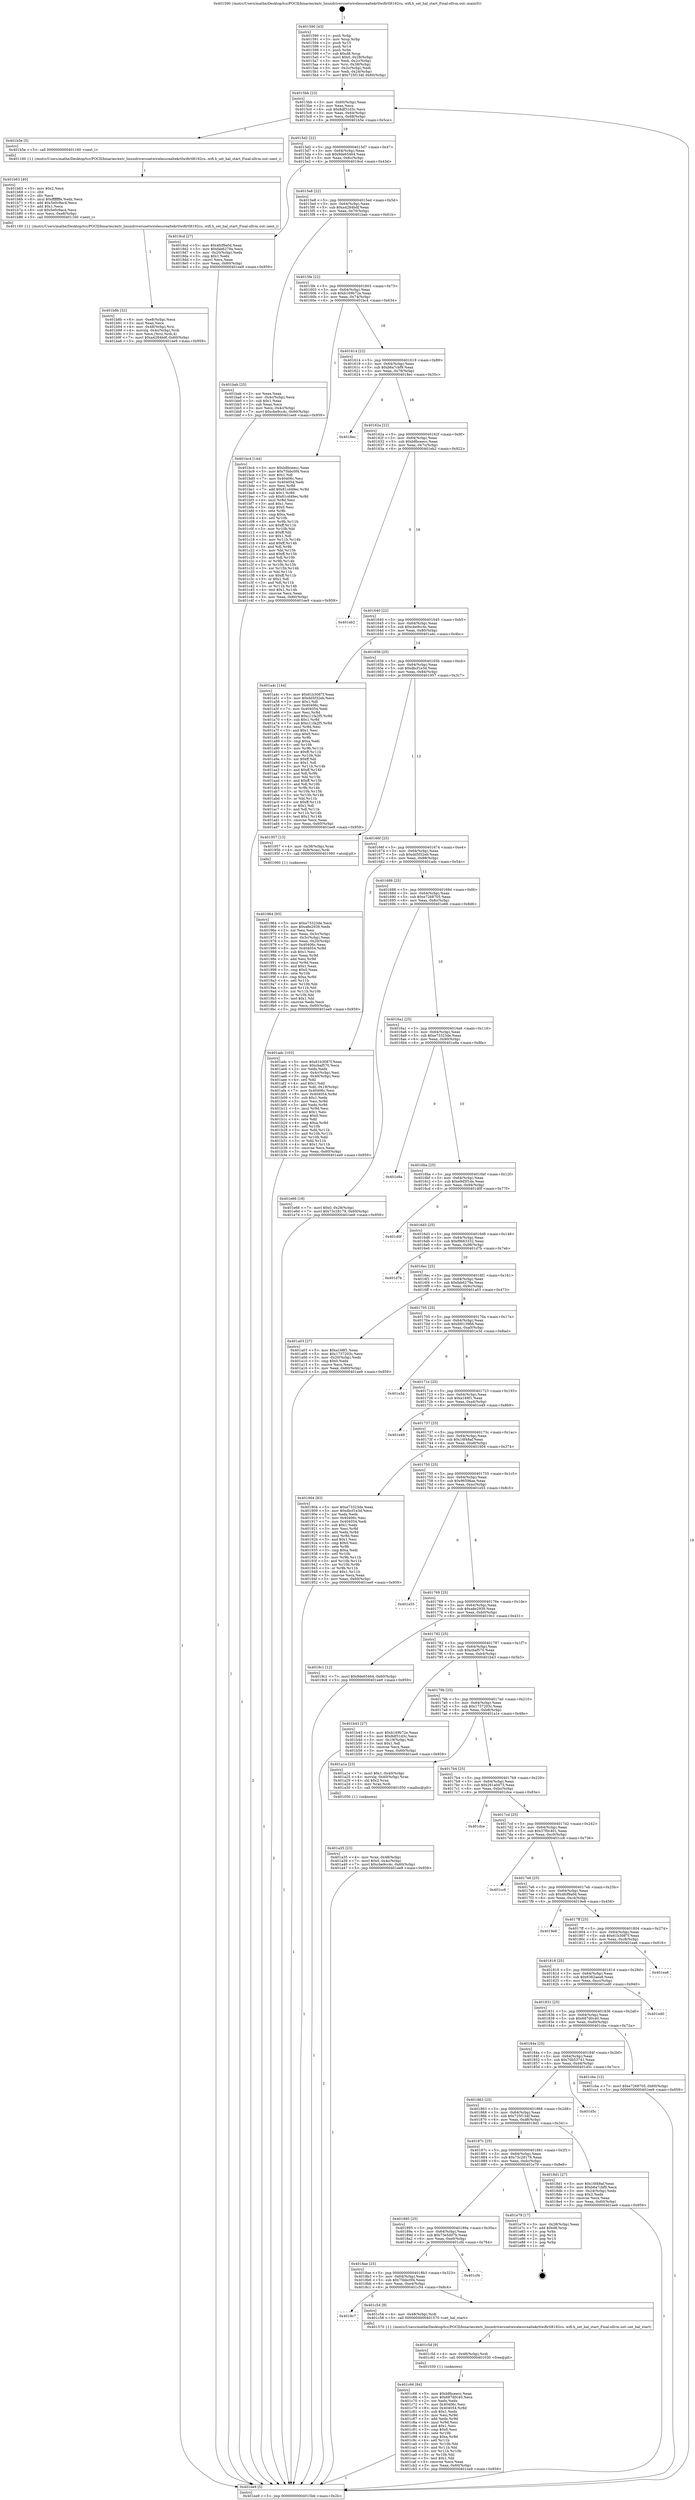 digraph "0x401590" {
  label = "0x401590 (/mnt/c/Users/mathe/Desktop/tcc/POCII/binaries/extr_linuxdriversnetwirelessrealtekrtlwifirtl8192cu..wifi.h_set_hal_start_Final-ollvm.out::main(0))"
  labelloc = "t"
  node[shape=record]

  Entry [label="",width=0.3,height=0.3,shape=circle,fillcolor=black,style=filled]
  "0x4015bb" [label="{
     0x4015bb [23]\l
     | [instrs]\l
     &nbsp;&nbsp;0x4015bb \<+3\>: mov -0x60(%rbp),%eax\l
     &nbsp;&nbsp;0x4015be \<+2\>: mov %eax,%ecx\l
     &nbsp;&nbsp;0x4015c0 \<+6\>: sub $0x8df31d3c,%ecx\l
     &nbsp;&nbsp;0x4015c6 \<+3\>: mov %eax,-0x64(%rbp)\l
     &nbsp;&nbsp;0x4015c9 \<+3\>: mov %ecx,-0x68(%rbp)\l
     &nbsp;&nbsp;0x4015cc \<+6\>: je 0000000000401b5e \<main+0x5ce\>\l
  }"]
  "0x401b5e" [label="{
     0x401b5e [5]\l
     | [instrs]\l
     &nbsp;&nbsp;0x401b5e \<+5\>: call 0000000000401160 \<next_i\>\l
     | [calls]\l
     &nbsp;&nbsp;0x401160 \{1\} (/mnt/c/Users/mathe/Desktop/tcc/POCII/binaries/extr_linuxdriversnetwirelessrealtekrtlwifirtl8192cu..wifi.h_set_hal_start_Final-ollvm.out::next_i)\l
  }"]
  "0x4015d2" [label="{
     0x4015d2 [22]\l
     | [instrs]\l
     &nbsp;&nbsp;0x4015d2 \<+5\>: jmp 00000000004015d7 \<main+0x47\>\l
     &nbsp;&nbsp;0x4015d7 \<+3\>: mov -0x64(%rbp),%eax\l
     &nbsp;&nbsp;0x4015da \<+5\>: sub $0x9de65464,%eax\l
     &nbsp;&nbsp;0x4015df \<+3\>: mov %eax,-0x6c(%rbp)\l
     &nbsp;&nbsp;0x4015e2 \<+6\>: je 00000000004019cd \<main+0x43d\>\l
  }"]
  Exit [label="",width=0.3,height=0.3,shape=circle,fillcolor=black,style=filled,peripheries=2]
  "0x4019cd" [label="{
     0x4019cd [27]\l
     | [instrs]\l
     &nbsp;&nbsp;0x4019cd \<+5\>: mov $0x4fcf9a0d,%eax\l
     &nbsp;&nbsp;0x4019d2 \<+5\>: mov $0xfab6279a,%ecx\l
     &nbsp;&nbsp;0x4019d7 \<+3\>: mov -0x20(%rbp),%edx\l
     &nbsp;&nbsp;0x4019da \<+3\>: cmp $0x1,%edx\l
     &nbsp;&nbsp;0x4019dd \<+3\>: cmovl %ecx,%eax\l
     &nbsp;&nbsp;0x4019e0 \<+3\>: mov %eax,-0x60(%rbp)\l
     &nbsp;&nbsp;0x4019e3 \<+5\>: jmp 0000000000401ee9 \<main+0x959\>\l
  }"]
  "0x4015e8" [label="{
     0x4015e8 [22]\l
     | [instrs]\l
     &nbsp;&nbsp;0x4015e8 \<+5\>: jmp 00000000004015ed \<main+0x5d\>\l
     &nbsp;&nbsp;0x4015ed \<+3\>: mov -0x64(%rbp),%eax\l
     &nbsp;&nbsp;0x4015f0 \<+5\>: sub $0xa4284bdf,%eax\l
     &nbsp;&nbsp;0x4015f5 \<+3\>: mov %eax,-0x70(%rbp)\l
     &nbsp;&nbsp;0x4015f8 \<+6\>: je 0000000000401bab \<main+0x61b\>\l
  }"]
  "0x401c66" [label="{
     0x401c66 [84]\l
     | [instrs]\l
     &nbsp;&nbsp;0x401c66 \<+5\>: mov $0xb8bceecc,%eax\l
     &nbsp;&nbsp;0x401c6b \<+5\>: mov $0x687d0c40,%ecx\l
     &nbsp;&nbsp;0x401c70 \<+2\>: xor %edx,%edx\l
     &nbsp;&nbsp;0x401c72 \<+7\>: mov 0x40406c,%esi\l
     &nbsp;&nbsp;0x401c79 \<+8\>: mov 0x404054,%r8d\l
     &nbsp;&nbsp;0x401c81 \<+3\>: sub $0x1,%edx\l
     &nbsp;&nbsp;0x401c84 \<+3\>: mov %esi,%r9d\l
     &nbsp;&nbsp;0x401c87 \<+3\>: add %edx,%r9d\l
     &nbsp;&nbsp;0x401c8a \<+4\>: imul %r9d,%esi\l
     &nbsp;&nbsp;0x401c8e \<+3\>: and $0x1,%esi\l
     &nbsp;&nbsp;0x401c91 \<+3\>: cmp $0x0,%esi\l
     &nbsp;&nbsp;0x401c94 \<+4\>: sete %r10b\l
     &nbsp;&nbsp;0x401c98 \<+4\>: cmp $0xa,%r8d\l
     &nbsp;&nbsp;0x401c9c \<+4\>: setl %r11b\l
     &nbsp;&nbsp;0x401ca0 \<+3\>: mov %r10b,%bl\l
     &nbsp;&nbsp;0x401ca3 \<+3\>: and %r11b,%bl\l
     &nbsp;&nbsp;0x401ca6 \<+3\>: xor %r11b,%r10b\l
     &nbsp;&nbsp;0x401ca9 \<+3\>: or %r10b,%bl\l
     &nbsp;&nbsp;0x401cac \<+3\>: test $0x1,%bl\l
     &nbsp;&nbsp;0x401caf \<+3\>: cmovne %ecx,%eax\l
     &nbsp;&nbsp;0x401cb2 \<+3\>: mov %eax,-0x60(%rbp)\l
     &nbsp;&nbsp;0x401cb5 \<+5\>: jmp 0000000000401ee9 \<main+0x959\>\l
  }"]
  "0x401bab" [label="{
     0x401bab [25]\l
     | [instrs]\l
     &nbsp;&nbsp;0x401bab \<+2\>: xor %eax,%eax\l
     &nbsp;&nbsp;0x401bad \<+3\>: mov -0x4c(%rbp),%ecx\l
     &nbsp;&nbsp;0x401bb0 \<+3\>: sub $0x1,%eax\l
     &nbsp;&nbsp;0x401bb3 \<+2\>: sub %eax,%ecx\l
     &nbsp;&nbsp;0x401bb5 \<+3\>: mov %ecx,-0x4c(%rbp)\l
     &nbsp;&nbsp;0x401bb8 \<+7\>: movl $0xcbe9cc4c,-0x60(%rbp)\l
     &nbsp;&nbsp;0x401bbf \<+5\>: jmp 0000000000401ee9 \<main+0x959\>\l
  }"]
  "0x4015fe" [label="{
     0x4015fe [22]\l
     | [instrs]\l
     &nbsp;&nbsp;0x4015fe \<+5\>: jmp 0000000000401603 \<main+0x73\>\l
     &nbsp;&nbsp;0x401603 \<+3\>: mov -0x64(%rbp),%eax\l
     &nbsp;&nbsp;0x401606 \<+5\>: sub $0xb169b72e,%eax\l
     &nbsp;&nbsp;0x40160b \<+3\>: mov %eax,-0x74(%rbp)\l
     &nbsp;&nbsp;0x40160e \<+6\>: je 0000000000401bc4 \<main+0x634\>\l
  }"]
  "0x401c5d" [label="{
     0x401c5d [9]\l
     | [instrs]\l
     &nbsp;&nbsp;0x401c5d \<+4\>: mov -0x48(%rbp),%rdi\l
     &nbsp;&nbsp;0x401c61 \<+5\>: call 0000000000401030 \<free@plt\>\l
     | [calls]\l
     &nbsp;&nbsp;0x401030 \{1\} (unknown)\l
  }"]
  "0x401bc4" [label="{
     0x401bc4 [144]\l
     | [instrs]\l
     &nbsp;&nbsp;0x401bc4 \<+5\>: mov $0xb8bceecc,%eax\l
     &nbsp;&nbsp;0x401bc9 \<+5\>: mov $0x75bbc0f4,%ecx\l
     &nbsp;&nbsp;0x401bce \<+2\>: mov $0x1,%dl\l
     &nbsp;&nbsp;0x401bd0 \<+7\>: mov 0x40406c,%esi\l
     &nbsp;&nbsp;0x401bd7 \<+7\>: mov 0x404054,%edi\l
     &nbsp;&nbsp;0x401bde \<+3\>: mov %esi,%r8d\l
     &nbsp;&nbsp;0x401be1 \<+7\>: add $0x81cd49ec,%r8d\l
     &nbsp;&nbsp;0x401be8 \<+4\>: sub $0x1,%r8d\l
     &nbsp;&nbsp;0x401bec \<+7\>: sub $0x81cd49ec,%r8d\l
     &nbsp;&nbsp;0x401bf3 \<+4\>: imul %r8d,%esi\l
     &nbsp;&nbsp;0x401bf7 \<+3\>: and $0x1,%esi\l
     &nbsp;&nbsp;0x401bfa \<+3\>: cmp $0x0,%esi\l
     &nbsp;&nbsp;0x401bfd \<+4\>: sete %r9b\l
     &nbsp;&nbsp;0x401c01 \<+3\>: cmp $0xa,%edi\l
     &nbsp;&nbsp;0x401c04 \<+4\>: setl %r10b\l
     &nbsp;&nbsp;0x401c08 \<+3\>: mov %r9b,%r11b\l
     &nbsp;&nbsp;0x401c0b \<+4\>: xor $0xff,%r11b\l
     &nbsp;&nbsp;0x401c0f \<+3\>: mov %r10b,%bl\l
     &nbsp;&nbsp;0x401c12 \<+3\>: xor $0xff,%bl\l
     &nbsp;&nbsp;0x401c15 \<+3\>: xor $0x1,%dl\l
     &nbsp;&nbsp;0x401c18 \<+3\>: mov %r11b,%r14b\l
     &nbsp;&nbsp;0x401c1b \<+4\>: and $0xff,%r14b\l
     &nbsp;&nbsp;0x401c1f \<+3\>: and %dl,%r9b\l
     &nbsp;&nbsp;0x401c22 \<+3\>: mov %bl,%r15b\l
     &nbsp;&nbsp;0x401c25 \<+4\>: and $0xff,%r15b\l
     &nbsp;&nbsp;0x401c29 \<+3\>: and %dl,%r10b\l
     &nbsp;&nbsp;0x401c2c \<+3\>: or %r9b,%r14b\l
     &nbsp;&nbsp;0x401c2f \<+3\>: or %r10b,%r15b\l
     &nbsp;&nbsp;0x401c32 \<+3\>: xor %r15b,%r14b\l
     &nbsp;&nbsp;0x401c35 \<+3\>: or %bl,%r11b\l
     &nbsp;&nbsp;0x401c38 \<+4\>: xor $0xff,%r11b\l
     &nbsp;&nbsp;0x401c3c \<+3\>: or $0x1,%dl\l
     &nbsp;&nbsp;0x401c3f \<+3\>: and %dl,%r11b\l
     &nbsp;&nbsp;0x401c42 \<+3\>: or %r11b,%r14b\l
     &nbsp;&nbsp;0x401c45 \<+4\>: test $0x1,%r14b\l
     &nbsp;&nbsp;0x401c49 \<+3\>: cmovne %ecx,%eax\l
     &nbsp;&nbsp;0x401c4c \<+3\>: mov %eax,-0x60(%rbp)\l
     &nbsp;&nbsp;0x401c4f \<+5\>: jmp 0000000000401ee9 \<main+0x959\>\l
  }"]
  "0x401614" [label="{
     0x401614 [22]\l
     | [instrs]\l
     &nbsp;&nbsp;0x401614 \<+5\>: jmp 0000000000401619 \<main+0x89\>\l
     &nbsp;&nbsp;0x401619 \<+3\>: mov -0x64(%rbp),%eax\l
     &nbsp;&nbsp;0x40161c \<+5\>: sub $0xb6a7cbf9,%eax\l
     &nbsp;&nbsp;0x401621 \<+3\>: mov %eax,-0x78(%rbp)\l
     &nbsp;&nbsp;0x401624 \<+6\>: je 00000000004018ec \<main+0x35c\>\l
  }"]
  "0x4018c7" [label="{
     0x4018c7\l
  }", style=dashed]
  "0x4018ec" [label="{
     0x4018ec\l
  }", style=dashed]
  "0x40162a" [label="{
     0x40162a [22]\l
     | [instrs]\l
     &nbsp;&nbsp;0x40162a \<+5\>: jmp 000000000040162f \<main+0x9f\>\l
     &nbsp;&nbsp;0x40162f \<+3\>: mov -0x64(%rbp),%eax\l
     &nbsp;&nbsp;0x401632 \<+5\>: sub $0xb8bceecc,%eax\l
     &nbsp;&nbsp;0x401637 \<+3\>: mov %eax,-0x7c(%rbp)\l
     &nbsp;&nbsp;0x40163a \<+6\>: je 0000000000401eb2 \<main+0x922\>\l
  }"]
  "0x401c54" [label="{
     0x401c54 [9]\l
     | [instrs]\l
     &nbsp;&nbsp;0x401c54 \<+4\>: mov -0x48(%rbp),%rdi\l
     &nbsp;&nbsp;0x401c58 \<+5\>: call 0000000000401570 \<set_hal_start\>\l
     | [calls]\l
     &nbsp;&nbsp;0x401570 \{1\} (/mnt/c/Users/mathe/Desktop/tcc/POCII/binaries/extr_linuxdriversnetwirelessrealtekrtlwifirtl8192cu..wifi.h_set_hal_start_Final-ollvm.out::set_hal_start)\l
  }"]
  "0x401eb2" [label="{
     0x401eb2\l
  }", style=dashed]
  "0x401640" [label="{
     0x401640 [22]\l
     | [instrs]\l
     &nbsp;&nbsp;0x401640 \<+5\>: jmp 0000000000401645 \<main+0xb5\>\l
     &nbsp;&nbsp;0x401645 \<+3\>: mov -0x64(%rbp),%eax\l
     &nbsp;&nbsp;0x401648 \<+5\>: sub $0xcbe9cc4c,%eax\l
     &nbsp;&nbsp;0x40164d \<+3\>: mov %eax,-0x80(%rbp)\l
     &nbsp;&nbsp;0x401650 \<+6\>: je 0000000000401a4c \<main+0x4bc\>\l
  }"]
  "0x4018ae" [label="{
     0x4018ae [25]\l
     | [instrs]\l
     &nbsp;&nbsp;0x4018ae \<+5\>: jmp 00000000004018b3 \<main+0x323\>\l
     &nbsp;&nbsp;0x4018b3 \<+3\>: mov -0x64(%rbp),%eax\l
     &nbsp;&nbsp;0x4018b6 \<+5\>: sub $0x75bbc0f4,%eax\l
     &nbsp;&nbsp;0x4018bb \<+6\>: mov %eax,-0xe4(%rbp)\l
     &nbsp;&nbsp;0x4018c1 \<+6\>: je 0000000000401c54 \<main+0x6c4\>\l
  }"]
  "0x401a4c" [label="{
     0x401a4c [144]\l
     | [instrs]\l
     &nbsp;&nbsp;0x401a4c \<+5\>: mov $0x61b3087f,%eax\l
     &nbsp;&nbsp;0x401a51 \<+5\>: mov $0xdd5f32eb,%ecx\l
     &nbsp;&nbsp;0x401a56 \<+2\>: mov $0x1,%dl\l
     &nbsp;&nbsp;0x401a58 \<+7\>: mov 0x40406c,%esi\l
     &nbsp;&nbsp;0x401a5f \<+7\>: mov 0x404054,%edi\l
     &nbsp;&nbsp;0x401a66 \<+3\>: mov %esi,%r8d\l
     &nbsp;&nbsp;0x401a69 \<+7\>: add $0xc11fa2f5,%r8d\l
     &nbsp;&nbsp;0x401a70 \<+4\>: sub $0x1,%r8d\l
     &nbsp;&nbsp;0x401a74 \<+7\>: sub $0xc11fa2f5,%r8d\l
     &nbsp;&nbsp;0x401a7b \<+4\>: imul %r8d,%esi\l
     &nbsp;&nbsp;0x401a7f \<+3\>: and $0x1,%esi\l
     &nbsp;&nbsp;0x401a82 \<+3\>: cmp $0x0,%esi\l
     &nbsp;&nbsp;0x401a85 \<+4\>: sete %r9b\l
     &nbsp;&nbsp;0x401a89 \<+3\>: cmp $0xa,%edi\l
     &nbsp;&nbsp;0x401a8c \<+4\>: setl %r10b\l
     &nbsp;&nbsp;0x401a90 \<+3\>: mov %r9b,%r11b\l
     &nbsp;&nbsp;0x401a93 \<+4\>: xor $0xff,%r11b\l
     &nbsp;&nbsp;0x401a97 \<+3\>: mov %r10b,%bl\l
     &nbsp;&nbsp;0x401a9a \<+3\>: xor $0xff,%bl\l
     &nbsp;&nbsp;0x401a9d \<+3\>: xor $0x1,%dl\l
     &nbsp;&nbsp;0x401aa0 \<+3\>: mov %r11b,%r14b\l
     &nbsp;&nbsp;0x401aa3 \<+4\>: and $0xff,%r14b\l
     &nbsp;&nbsp;0x401aa7 \<+3\>: and %dl,%r9b\l
     &nbsp;&nbsp;0x401aaa \<+3\>: mov %bl,%r15b\l
     &nbsp;&nbsp;0x401aad \<+4\>: and $0xff,%r15b\l
     &nbsp;&nbsp;0x401ab1 \<+3\>: and %dl,%r10b\l
     &nbsp;&nbsp;0x401ab4 \<+3\>: or %r9b,%r14b\l
     &nbsp;&nbsp;0x401ab7 \<+3\>: or %r10b,%r15b\l
     &nbsp;&nbsp;0x401aba \<+3\>: xor %r15b,%r14b\l
     &nbsp;&nbsp;0x401abd \<+3\>: or %bl,%r11b\l
     &nbsp;&nbsp;0x401ac0 \<+4\>: xor $0xff,%r11b\l
     &nbsp;&nbsp;0x401ac4 \<+3\>: or $0x1,%dl\l
     &nbsp;&nbsp;0x401ac7 \<+3\>: and %dl,%r11b\l
     &nbsp;&nbsp;0x401aca \<+3\>: or %r11b,%r14b\l
     &nbsp;&nbsp;0x401acd \<+4\>: test $0x1,%r14b\l
     &nbsp;&nbsp;0x401ad1 \<+3\>: cmovne %ecx,%eax\l
     &nbsp;&nbsp;0x401ad4 \<+3\>: mov %eax,-0x60(%rbp)\l
     &nbsp;&nbsp;0x401ad7 \<+5\>: jmp 0000000000401ee9 \<main+0x959\>\l
  }"]
  "0x401656" [label="{
     0x401656 [25]\l
     | [instrs]\l
     &nbsp;&nbsp;0x401656 \<+5\>: jmp 000000000040165b \<main+0xcb\>\l
     &nbsp;&nbsp;0x40165b \<+3\>: mov -0x64(%rbp),%eax\l
     &nbsp;&nbsp;0x40165e \<+5\>: sub $0xdbcf1e3d,%eax\l
     &nbsp;&nbsp;0x401663 \<+6\>: mov %eax,-0x84(%rbp)\l
     &nbsp;&nbsp;0x401669 \<+6\>: je 0000000000401957 \<main+0x3c7\>\l
  }"]
  "0x401cf4" [label="{
     0x401cf4\l
  }", style=dashed]
  "0x401957" [label="{
     0x401957 [13]\l
     | [instrs]\l
     &nbsp;&nbsp;0x401957 \<+4\>: mov -0x38(%rbp),%rax\l
     &nbsp;&nbsp;0x40195b \<+4\>: mov 0x8(%rax),%rdi\l
     &nbsp;&nbsp;0x40195f \<+5\>: call 0000000000401060 \<atoi@plt\>\l
     | [calls]\l
     &nbsp;&nbsp;0x401060 \{1\} (unknown)\l
  }"]
  "0x40166f" [label="{
     0x40166f [25]\l
     | [instrs]\l
     &nbsp;&nbsp;0x40166f \<+5\>: jmp 0000000000401674 \<main+0xe4\>\l
     &nbsp;&nbsp;0x401674 \<+3\>: mov -0x64(%rbp),%eax\l
     &nbsp;&nbsp;0x401677 \<+5\>: sub $0xdd5f32eb,%eax\l
     &nbsp;&nbsp;0x40167c \<+6\>: mov %eax,-0x88(%rbp)\l
     &nbsp;&nbsp;0x401682 \<+6\>: je 0000000000401adc \<main+0x54c\>\l
  }"]
  "0x401895" [label="{
     0x401895 [25]\l
     | [instrs]\l
     &nbsp;&nbsp;0x401895 \<+5\>: jmp 000000000040189a \<main+0x30a\>\l
     &nbsp;&nbsp;0x40189a \<+3\>: mov -0x64(%rbp),%eax\l
     &nbsp;&nbsp;0x40189d \<+5\>: sub $0x73e5d07b,%eax\l
     &nbsp;&nbsp;0x4018a2 \<+6\>: mov %eax,-0xe0(%rbp)\l
     &nbsp;&nbsp;0x4018a8 \<+6\>: je 0000000000401cf4 \<main+0x764\>\l
  }"]
  "0x401adc" [label="{
     0x401adc [103]\l
     | [instrs]\l
     &nbsp;&nbsp;0x401adc \<+5\>: mov $0x61b3087f,%eax\l
     &nbsp;&nbsp;0x401ae1 \<+5\>: mov $0xcbaf570,%ecx\l
     &nbsp;&nbsp;0x401ae6 \<+2\>: xor %edx,%edx\l
     &nbsp;&nbsp;0x401ae8 \<+3\>: mov -0x4c(%rbp),%esi\l
     &nbsp;&nbsp;0x401aeb \<+3\>: cmp -0x40(%rbp),%esi\l
     &nbsp;&nbsp;0x401aee \<+4\>: setl %dil\l
     &nbsp;&nbsp;0x401af2 \<+4\>: and $0x1,%dil\l
     &nbsp;&nbsp;0x401af6 \<+4\>: mov %dil,-0x19(%rbp)\l
     &nbsp;&nbsp;0x401afa \<+7\>: mov 0x40406c,%esi\l
     &nbsp;&nbsp;0x401b01 \<+8\>: mov 0x404054,%r8d\l
     &nbsp;&nbsp;0x401b09 \<+3\>: sub $0x1,%edx\l
     &nbsp;&nbsp;0x401b0c \<+3\>: mov %esi,%r9d\l
     &nbsp;&nbsp;0x401b0f \<+3\>: add %edx,%r9d\l
     &nbsp;&nbsp;0x401b12 \<+4\>: imul %r9d,%esi\l
     &nbsp;&nbsp;0x401b16 \<+3\>: and $0x1,%esi\l
     &nbsp;&nbsp;0x401b19 \<+3\>: cmp $0x0,%esi\l
     &nbsp;&nbsp;0x401b1c \<+4\>: sete %dil\l
     &nbsp;&nbsp;0x401b20 \<+4\>: cmp $0xa,%r8d\l
     &nbsp;&nbsp;0x401b24 \<+4\>: setl %r10b\l
     &nbsp;&nbsp;0x401b28 \<+3\>: mov %dil,%r11b\l
     &nbsp;&nbsp;0x401b2b \<+3\>: and %r10b,%r11b\l
     &nbsp;&nbsp;0x401b2e \<+3\>: xor %r10b,%dil\l
     &nbsp;&nbsp;0x401b31 \<+3\>: or %dil,%r11b\l
     &nbsp;&nbsp;0x401b34 \<+4\>: test $0x1,%r11b\l
     &nbsp;&nbsp;0x401b38 \<+3\>: cmovne %ecx,%eax\l
     &nbsp;&nbsp;0x401b3b \<+3\>: mov %eax,-0x60(%rbp)\l
     &nbsp;&nbsp;0x401b3e \<+5\>: jmp 0000000000401ee9 \<main+0x959\>\l
  }"]
  "0x401688" [label="{
     0x401688 [25]\l
     | [instrs]\l
     &nbsp;&nbsp;0x401688 \<+5\>: jmp 000000000040168d \<main+0xfd\>\l
     &nbsp;&nbsp;0x40168d \<+3\>: mov -0x64(%rbp),%eax\l
     &nbsp;&nbsp;0x401690 \<+5\>: sub $0xe7268705,%eax\l
     &nbsp;&nbsp;0x401695 \<+6\>: mov %eax,-0x8c(%rbp)\l
     &nbsp;&nbsp;0x40169b \<+6\>: je 0000000000401e66 \<main+0x8d6\>\l
  }"]
  "0x401e79" [label="{
     0x401e79 [17]\l
     | [instrs]\l
     &nbsp;&nbsp;0x401e79 \<+3\>: mov -0x28(%rbp),%eax\l
     &nbsp;&nbsp;0x401e7c \<+7\>: add $0xd8,%rsp\l
     &nbsp;&nbsp;0x401e83 \<+1\>: pop %rbx\l
     &nbsp;&nbsp;0x401e84 \<+2\>: pop %r14\l
     &nbsp;&nbsp;0x401e86 \<+2\>: pop %r15\l
     &nbsp;&nbsp;0x401e88 \<+1\>: pop %rbp\l
     &nbsp;&nbsp;0x401e89 \<+1\>: ret\l
  }"]
  "0x401e66" [label="{
     0x401e66 [19]\l
     | [instrs]\l
     &nbsp;&nbsp;0x401e66 \<+7\>: movl $0x0,-0x28(%rbp)\l
     &nbsp;&nbsp;0x401e6d \<+7\>: movl $0x73c28179,-0x60(%rbp)\l
     &nbsp;&nbsp;0x401e74 \<+5\>: jmp 0000000000401ee9 \<main+0x959\>\l
  }"]
  "0x4016a1" [label="{
     0x4016a1 [25]\l
     | [instrs]\l
     &nbsp;&nbsp;0x4016a1 \<+5\>: jmp 00000000004016a6 \<main+0x116\>\l
     &nbsp;&nbsp;0x4016a6 \<+3\>: mov -0x64(%rbp),%eax\l
     &nbsp;&nbsp;0x4016a9 \<+5\>: sub $0xe73323de,%eax\l
     &nbsp;&nbsp;0x4016ae \<+6\>: mov %eax,-0x90(%rbp)\l
     &nbsp;&nbsp;0x4016b4 \<+6\>: je 0000000000401e8a \<main+0x8fa\>\l
  }"]
  "0x401b8b" [label="{
     0x401b8b [32]\l
     | [instrs]\l
     &nbsp;&nbsp;0x401b8b \<+6\>: mov -0xe8(%rbp),%ecx\l
     &nbsp;&nbsp;0x401b91 \<+3\>: imul %eax,%ecx\l
     &nbsp;&nbsp;0x401b94 \<+4\>: mov -0x48(%rbp),%rsi\l
     &nbsp;&nbsp;0x401b98 \<+4\>: movslq -0x4c(%rbp),%rdi\l
     &nbsp;&nbsp;0x401b9c \<+3\>: mov %ecx,(%rsi,%rdi,4)\l
     &nbsp;&nbsp;0x401b9f \<+7\>: movl $0xa4284bdf,-0x60(%rbp)\l
     &nbsp;&nbsp;0x401ba6 \<+5\>: jmp 0000000000401ee9 \<main+0x959\>\l
  }"]
  "0x401e8a" [label="{
     0x401e8a\l
  }", style=dashed]
  "0x4016ba" [label="{
     0x4016ba [25]\l
     | [instrs]\l
     &nbsp;&nbsp;0x4016ba \<+5\>: jmp 00000000004016bf \<main+0x12f\>\l
     &nbsp;&nbsp;0x4016bf \<+3\>: mov -0x64(%rbp),%eax\l
     &nbsp;&nbsp;0x4016c2 \<+5\>: sub $0xe9d5f1de,%eax\l
     &nbsp;&nbsp;0x4016c7 \<+6\>: mov %eax,-0x94(%rbp)\l
     &nbsp;&nbsp;0x4016cd \<+6\>: je 0000000000401d0f \<main+0x77f\>\l
  }"]
  "0x401b63" [label="{
     0x401b63 [40]\l
     | [instrs]\l
     &nbsp;&nbsp;0x401b63 \<+5\>: mov $0x2,%ecx\l
     &nbsp;&nbsp;0x401b68 \<+1\>: cltd\l
     &nbsp;&nbsp;0x401b69 \<+2\>: idiv %ecx\l
     &nbsp;&nbsp;0x401b6b \<+6\>: imul $0xfffffffe,%edx,%ecx\l
     &nbsp;&nbsp;0x401b71 \<+6\>: add $0x5e0c9ac4,%ecx\l
     &nbsp;&nbsp;0x401b77 \<+3\>: add $0x1,%ecx\l
     &nbsp;&nbsp;0x401b7a \<+6\>: sub $0x5e0c9ac4,%ecx\l
     &nbsp;&nbsp;0x401b80 \<+6\>: mov %ecx,-0xe8(%rbp)\l
     &nbsp;&nbsp;0x401b86 \<+5\>: call 0000000000401160 \<next_i\>\l
     | [calls]\l
     &nbsp;&nbsp;0x401160 \{1\} (/mnt/c/Users/mathe/Desktop/tcc/POCII/binaries/extr_linuxdriversnetwirelessrealtekrtlwifirtl8192cu..wifi.h_set_hal_start_Final-ollvm.out::next_i)\l
  }"]
  "0x401d0f" [label="{
     0x401d0f\l
  }", style=dashed]
  "0x4016d3" [label="{
     0x4016d3 [25]\l
     | [instrs]\l
     &nbsp;&nbsp;0x4016d3 \<+5\>: jmp 00000000004016d8 \<main+0x148\>\l
     &nbsp;&nbsp;0x4016d8 \<+3\>: mov -0x64(%rbp),%eax\l
     &nbsp;&nbsp;0x4016db \<+5\>: sub $0xf9b63332,%eax\l
     &nbsp;&nbsp;0x4016e0 \<+6\>: mov %eax,-0x98(%rbp)\l
     &nbsp;&nbsp;0x4016e6 \<+6\>: je 0000000000401d7b \<main+0x7eb\>\l
  }"]
  "0x401a35" [label="{
     0x401a35 [23]\l
     | [instrs]\l
     &nbsp;&nbsp;0x401a35 \<+4\>: mov %rax,-0x48(%rbp)\l
     &nbsp;&nbsp;0x401a39 \<+7\>: movl $0x0,-0x4c(%rbp)\l
     &nbsp;&nbsp;0x401a40 \<+7\>: movl $0xcbe9cc4c,-0x60(%rbp)\l
     &nbsp;&nbsp;0x401a47 \<+5\>: jmp 0000000000401ee9 \<main+0x959\>\l
  }"]
  "0x401d7b" [label="{
     0x401d7b\l
  }", style=dashed]
  "0x4016ec" [label="{
     0x4016ec [25]\l
     | [instrs]\l
     &nbsp;&nbsp;0x4016ec \<+5\>: jmp 00000000004016f1 \<main+0x161\>\l
     &nbsp;&nbsp;0x4016f1 \<+3\>: mov -0x64(%rbp),%eax\l
     &nbsp;&nbsp;0x4016f4 \<+5\>: sub $0xfab6279a,%eax\l
     &nbsp;&nbsp;0x4016f9 \<+6\>: mov %eax,-0x9c(%rbp)\l
     &nbsp;&nbsp;0x4016ff \<+6\>: je 0000000000401a03 \<main+0x473\>\l
  }"]
  "0x401964" [label="{
     0x401964 [93]\l
     | [instrs]\l
     &nbsp;&nbsp;0x401964 \<+5\>: mov $0xe73323de,%ecx\l
     &nbsp;&nbsp;0x401969 \<+5\>: mov $0xa8e2939,%edx\l
     &nbsp;&nbsp;0x40196e \<+2\>: xor %esi,%esi\l
     &nbsp;&nbsp;0x401970 \<+3\>: mov %eax,-0x3c(%rbp)\l
     &nbsp;&nbsp;0x401973 \<+3\>: mov -0x3c(%rbp),%eax\l
     &nbsp;&nbsp;0x401976 \<+3\>: mov %eax,-0x20(%rbp)\l
     &nbsp;&nbsp;0x401979 \<+7\>: mov 0x40406c,%eax\l
     &nbsp;&nbsp;0x401980 \<+8\>: mov 0x404054,%r8d\l
     &nbsp;&nbsp;0x401988 \<+3\>: sub $0x1,%esi\l
     &nbsp;&nbsp;0x40198b \<+3\>: mov %eax,%r9d\l
     &nbsp;&nbsp;0x40198e \<+3\>: add %esi,%r9d\l
     &nbsp;&nbsp;0x401991 \<+4\>: imul %r9d,%eax\l
     &nbsp;&nbsp;0x401995 \<+3\>: and $0x1,%eax\l
     &nbsp;&nbsp;0x401998 \<+3\>: cmp $0x0,%eax\l
     &nbsp;&nbsp;0x40199b \<+4\>: sete %r10b\l
     &nbsp;&nbsp;0x40199f \<+4\>: cmp $0xa,%r8d\l
     &nbsp;&nbsp;0x4019a3 \<+4\>: setl %r11b\l
     &nbsp;&nbsp;0x4019a7 \<+3\>: mov %r10b,%bl\l
     &nbsp;&nbsp;0x4019aa \<+3\>: and %r11b,%bl\l
     &nbsp;&nbsp;0x4019ad \<+3\>: xor %r11b,%r10b\l
     &nbsp;&nbsp;0x4019b0 \<+3\>: or %r10b,%bl\l
     &nbsp;&nbsp;0x4019b3 \<+3\>: test $0x1,%bl\l
     &nbsp;&nbsp;0x4019b6 \<+3\>: cmovne %edx,%ecx\l
     &nbsp;&nbsp;0x4019b9 \<+3\>: mov %ecx,-0x60(%rbp)\l
     &nbsp;&nbsp;0x4019bc \<+5\>: jmp 0000000000401ee9 \<main+0x959\>\l
  }"]
  "0x401a03" [label="{
     0x401a03 [27]\l
     | [instrs]\l
     &nbsp;&nbsp;0x401a03 \<+5\>: mov $0xa168f1,%eax\l
     &nbsp;&nbsp;0x401a08 \<+5\>: mov $0x1737203c,%ecx\l
     &nbsp;&nbsp;0x401a0d \<+3\>: mov -0x20(%rbp),%edx\l
     &nbsp;&nbsp;0x401a10 \<+3\>: cmp $0x0,%edx\l
     &nbsp;&nbsp;0x401a13 \<+3\>: cmove %ecx,%eax\l
     &nbsp;&nbsp;0x401a16 \<+3\>: mov %eax,-0x60(%rbp)\l
     &nbsp;&nbsp;0x401a19 \<+5\>: jmp 0000000000401ee9 \<main+0x959\>\l
  }"]
  "0x401705" [label="{
     0x401705 [25]\l
     | [instrs]\l
     &nbsp;&nbsp;0x401705 \<+5\>: jmp 000000000040170a \<main+0x17a\>\l
     &nbsp;&nbsp;0x40170a \<+3\>: mov -0x64(%rbp),%eax\l
     &nbsp;&nbsp;0x40170d \<+5\>: sub $0xfd013966,%eax\l
     &nbsp;&nbsp;0x401712 \<+6\>: mov %eax,-0xa0(%rbp)\l
     &nbsp;&nbsp;0x401718 \<+6\>: je 0000000000401e3d \<main+0x8ad\>\l
  }"]
  "0x401590" [label="{
     0x401590 [43]\l
     | [instrs]\l
     &nbsp;&nbsp;0x401590 \<+1\>: push %rbp\l
     &nbsp;&nbsp;0x401591 \<+3\>: mov %rsp,%rbp\l
     &nbsp;&nbsp;0x401594 \<+2\>: push %r15\l
     &nbsp;&nbsp;0x401596 \<+2\>: push %r14\l
     &nbsp;&nbsp;0x401598 \<+1\>: push %rbx\l
     &nbsp;&nbsp;0x401599 \<+7\>: sub $0xd8,%rsp\l
     &nbsp;&nbsp;0x4015a0 \<+7\>: movl $0x0,-0x28(%rbp)\l
     &nbsp;&nbsp;0x4015a7 \<+3\>: mov %edi,-0x2c(%rbp)\l
     &nbsp;&nbsp;0x4015aa \<+4\>: mov %rsi,-0x38(%rbp)\l
     &nbsp;&nbsp;0x4015ae \<+3\>: mov -0x2c(%rbp),%edi\l
     &nbsp;&nbsp;0x4015b1 \<+3\>: mov %edi,-0x24(%rbp)\l
     &nbsp;&nbsp;0x4015b4 \<+7\>: movl $0x725f134f,-0x60(%rbp)\l
  }"]
  "0x401e3d" [label="{
     0x401e3d\l
  }", style=dashed]
  "0x40171e" [label="{
     0x40171e [25]\l
     | [instrs]\l
     &nbsp;&nbsp;0x40171e \<+5\>: jmp 0000000000401723 \<main+0x193\>\l
     &nbsp;&nbsp;0x401723 \<+3\>: mov -0x64(%rbp),%eax\l
     &nbsp;&nbsp;0x401726 \<+5\>: sub $0xa168f1,%eax\l
     &nbsp;&nbsp;0x40172b \<+6\>: mov %eax,-0xa4(%rbp)\l
     &nbsp;&nbsp;0x401731 \<+6\>: je 0000000000401e49 \<main+0x8b9\>\l
  }"]
  "0x401ee9" [label="{
     0x401ee9 [5]\l
     | [instrs]\l
     &nbsp;&nbsp;0x401ee9 \<+5\>: jmp 00000000004015bb \<main+0x2b\>\l
  }"]
  "0x401e49" [label="{
     0x401e49\l
  }", style=dashed]
  "0x401737" [label="{
     0x401737 [25]\l
     | [instrs]\l
     &nbsp;&nbsp;0x401737 \<+5\>: jmp 000000000040173c \<main+0x1ac\>\l
     &nbsp;&nbsp;0x40173c \<+3\>: mov -0x64(%rbp),%eax\l
     &nbsp;&nbsp;0x40173f \<+5\>: sub $0x16f48af,%eax\l
     &nbsp;&nbsp;0x401744 \<+6\>: mov %eax,-0xa8(%rbp)\l
     &nbsp;&nbsp;0x40174a \<+6\>: je 0000000000401904 \<main+0x374\>\l
  }"]
  "0x40187c" [label="{
     0x40187c [25]\l
     | [instrs]\l
     &nbsp;&nbsp;0x40187c \<+5\>: jmp 0000000000401881 \<main+0x2f1\>\l
     &nbsp;&nbsp;0x401881 \<+3\>: mov -0x64(%rbp),%eax\l
     &nbsp;&nbsp;0x401884 \<+5\>: sub $0x73c28179,%eax\l
     &nbsp;&nbsp;0x401889 \<+6\>: mov %eax,-0xdc(%rbp)\l
     &nbsp;&nbsp;0x40188f \<+6\>: je 0000000000401e79 \<main+0x8e9\>\l
  }"]
  "0x401904" [label="{
     0x401904 [83]\l
     | [instrs]\l
     &nbsp;&nbsp;0x401904 \<+5\>: mov $0xe73323de,%eax\l
     &nbsp;&nbsp;0x401909 \<+5\>: mov $0xdbcf1e3d,%ecx\l
     &nbsp;&nbsp;0x40190e \<+2\>: xor %edx,%edx\l
     &nbsp;&nbsp;0x401910 \<+7\>: mov 0x40406c,%esi\l
     &nbsp;&nbsp;0x401917 \<+7\>: mov 0x404054,%edi\l
     &nbsp;&nbsp;0x40191e \<+3\>: sub $0x1,%edx\l
     &nbsp;&nbsp;0x401921 \<+3\>: mov %esi,%r8d\l
     &nbsp;&nbsp;0x401924 \<+3\>: add %edx,%r8d\l
     &nbsp;&nbsp;0x401927 \<+4\>: imul %r8d,%esi\l
     &nbsp;&nbsp;0x40192b \<+3\>: and $0x1,%esi\l
     &nbsp;&nbsp;0x40192e \<+3\>: cmp $0x0,%esi\l
     &nbsp;&nbsp;0x401931 \<+4\>: sete %r9b\l
     &nbsp;&nbsp;0x401935 \<+3\>: cmp $0xa,%edi\l
     &nbsp;&nbsp;0x401938 \<+4\>: setl %r10b\l
     &nbsp;&nbsp;0x40193c \<+3\>: mov %r9b,%r11b\l
     &nbsp;&nbsp;0x40193f \<+3\>: and %r10b,%r11b\l
     &nbsp;&nbsp;0x401942 \<+3\>: xor %r10b,%r9b\l
     &nbsp;&nbsp;0x401945 \<+3\>: or %r9b,%r11b\l
     &nbsp;&nbsp;0x401948 \<+4\>: test $0x1,%r11b\l
     &nbsp;&nbsp;0x40194c \<+3\>: cmovne %ecx,%eax\l
     &nbsp;&nbsp;0x40194f \<+3\>: mov %eax,-0x60(%rbp)\l
     &nbsp;&nbsp;0x401952 \<+5\>: jmp 0000000000401ee9 \<main+0x959\>\l
  }"]
  "0x401750" [label="{
     0x401750 [25]\l
     | [instrs]\l
     &nbsp;&nbsp;0x401750 \<+5\>: jmp 0000000000401755 \<main+0x1c5\>\l
     &nbsp;&nbsp;0x401755 \<+3\>: mov -0x64(%rbp),%eax\l
     &nbsp;&nbsp;0x401758 \<+5\>: sub $0x96596ae,%eax\l
     &nbsp;&nbsp;0x40175d \<+6\>: mov %eax,-0xac(%rbp)\l
     &nbsp;&nbsp;0x401763 \<+6\>: je 0000000000401e55 \<main+0x8c5\>\l
  }"]
  "0x4018d1" [label="{
     0x4018d1 [27]\l
     | [instrs]\l
     &nbsp;&nbsp;0x4018d1 \<+5\>: mov $0x16f48af,%eax\l
     &nbsp;&nbsp;0x4018d6 \<+5\>: mov $0xb6a7cbf9,%ecx\l
     &nbsp;&nbsp;0x4018db \<+3\>: mov -0x24(%rbp),%edx\l
     &nbsp;&nbsp;0x4018de \<+3\>: cmp $0x2,%edx\l
     &nbsp;&nbsp;0x4018e1 \<+3\>: cmovne %ecx,%eax\l
     &nbsp;&nbsp;0x4018e4 \<+3\>: mov %eax,-0x60(%rbp)\l
     &nbsp;&nbsp;0x4018e7 \<+5\>: jmp 0000000000401ee9 \<main+0x959\>\l
  }"]
  "0x401e55" [label="{
     0x401e55\l
  }", style=dashed]
  "0x401769" [label="{
     0x401769 [25]\l
     | [instrs]\l
     &nbsp;&nbsp;0x401769 \<+5\>: jmp 000000000040176e \<main+0x1de\>\l
     &nbsp;&nbsp;0x40176e \<+3\>: mov -0x64(%rbp),%eax\l
     &nbsp;&nbsp;0x401771 \<+5\>: sub $0xa8e2939,%eax\l
     &nbsp;&nbsp;0x401776 \<+6\>: mov %eax,-0xb0(%rbp)\l
     &nbsp;&nbsp;0x40177c \<+6\>: je 00000000004019c1 \<main+0x431\>\l
  }"]
  "0x401863" [label="{
     0x401863 [25]\l
     | [instrs]\l
     &nbsp;&nbsp;0x401863 \<+5\>: jmp 0000000000401868 \<main+0x2d8\>\l
     &nbsp;&nbsp;0x401868 \<+3\>: mov -0x64(%rbp),%eax\l
     &nbsp;&nbsp;0x40186b \<+5\>: sub $0x725f134f,%eax\l
     &nbsp;&nbsp;0x401870 \<+6\>: mov %eax,-0xd8(%rbp)\l
     &nbsp;&nbsp;0x401876 \<+6\>: je 00000000004018d1 \<main+0x341\>\l
  }"]
  "0x4019c1" [label="{
     0x4019c1 [12]\l
     | [instrs]\l
     &nbsp;&nbsp;0x4019c1 \<+7\>: movl $0x9de65464,-0x60(%rbp)\l
     &nbsp;&nbsp;0x4019c8 \<+5\>: jmp 0000000000401ee9 \<main+0x959\>\l
  }"]
  "0x401782" [label="{
     0x401782 [25]\l
     | [instrs]\l
     &nbsp;&nbsp;0x401782 \<+5\>: jmp 0000000000401787 \<main+0x1f7\>\l
     &nbsp;&nbsp;0x401787 \<+3\>: mov -0x64(%rbp),%eax\l
     &nbsp;&nbsp;0x40178a \<+5\>: sub $0xcbaf570,%eax\l
     &nbsp;&nbsp;0x40178f \<+6\>: mov %eax,-0xb4(%rbp)\l
     &nbsp;&nbsp;0x401795 \<+6\>: je 0000000000401b43 \<main+0x5b3\>\l
  }"]
  "0x401d5c" [label="{
     0x401d5c\l
  }", style=dashed]
  "0x401b43" [label="{
     0x401b43 [27]\l
     | [instrs]\l
     &nbsp;&nbsp;0x401b43 \<+5\>: mov $0xb169b72e,%eax\l
     &nbsp;&nbsp;0x401b48 \<+5\>: mov $0x8df31d3c,%ecx\l
     &nbsp;&nbsp;0x401b4d \<+3\>: mov -0x19(%rbp),%dl\l
     &nbsp;&nbsp;0x401b50 \<+3\>: test $0x1,%dl\l
     &nbsp;&nbsp;0x401b53 \<+3\>: cmovne %ecx,%eax\l
     &nbsp;&nbsp;0x401b56 \<+3\>: mov %eax,-0x60(%rbp)\l
     &nbsp;&nbsp;0x401b59 \<+5\>: jmp 0000000000401ee9 \<main+0x959\>\l
  }"]
  "0x40179b" [label="{
     0x40179b [25]\l
     | [instrs]\l
     &nbsp;&nbsp;0x40179b \<+5\>: jmp 00000000004017a0 \<main+0x210\>\l
     &nbsp;&nbsp;0x4017a0 \<+3\>: mov -0x64(%rbp),%eax\l
     &nbsp;&nbsp;0x4017a3 \<+5\>: sub $0x1737203c,%eax\l
     &nbsp;&nbsp;0x4017a8 \<+6\>: mov %eax,-0xb8(%rbp)\l
     &nbsp;&nbsp;0x4017ae \<+6\>: je 0000000000401a1e \<main+0x48e\>\l
  }"]
  "0x40184a" [label="{
     0x40184a [25]\l
     | [instrs]\l
     &nbsp;&nbsp;0x40184a \<+5\>: jmp 000000000040184f \<main+0x2bf\>\l
     &nbsp;&nbsp;0x40184f \<+3\>: mov -0x64(%rbp),%eax\l
     &nbsp;&nbsp;0x401852 \<+5\>: sub $0x70b53741,%eax\l
     &nbsp;&nbsp;0x401857 \<+6\>: mov %eax,-0xd4(%rbp)\l
     &nbsp;&nbsp;0x40185d \<+6\>: je 0000000000401d5c \<main+0x7cc\>\l
  }"]
  "0x401a1e" [label="{
     0x401a1e [23]\l
     | [instrs]\l
     &nbsp;&nbsp;0x401a1e \<+7\>: movl $0x1,-0x40(%rbp)\l
     &nbsp;&nbsp;0x401a25 \<+4\>: movslq -0x40(%rbp),%rax\l
     &nbsp;&nbsp;0x401a29 \<+4\>: shl $0x2,%rax\l
     &nbsp;&nbsp;0x401a2d \<+3\>: mov %rax,%rdi\l
     &nbsp;&nbsp;0x401a30 \<+5\>: call 0000000000401050 \<malloc@plt\>\l
     | [calls]\l
     &nbsp;&nbsp;0x401050 \{1\} (unknown)\l
  }"]
  "0x4017b4" [label="{
     0x4017b4 [25]\l
     | [instrs]\l
     &nbsp;&nbsp;0x4017b4 \<+5\>: jmp 00000000004017b9 \<main+0x229\>\l
     &nbsp;&nbsp;0x4017b9 \<+3\>: mov -0x64(%rbp),%eax\l
     &nbsp;&nbsp;0x4017bc \<+5\>: sub $0x261a0473,%eax\l
     &nbsp;&nbsp;0x4017c1 \<+6\>: mov %eax,-0xbc(%rbp)\l
     &nbsp;&nbsp;0x4017c7 \<+6\>: je 0000000000401dce \<main+0x83e\>\l
  }"]
  "0x401cba" [label="{
     0x401cba [12]\l
     | [instrs]\l
     &nbsp;&nbsp;0x401cba \<+7\>: movl $0xe7268705,-0x60(%rbp)\l
     &nbsp;&nbsp;0x401cc1 \<+5\>: jmp 0000000000401ee9 \<main+0x959\>\l
  }"]
  "0x401dce" [label="{
     0x401dce\l
  }", style=dashed]
  "0x4017cd" [label="{
     0x4017cd [25]\l
     | [instrs]\l
     &nbsp;&nbsp;0x4017cd \<+5\>: jmp 00000000004017d2 \<main+0x242\>\l
     &nbsp;&nbsp;0x4017d2 \<+3\>: mov -0x64(%rbp),%eax\l
     &nbsp;&nbsp;0x4017d5 \<+5\>: sub $0x37f0c401,%eax\l
     &nbsp;&nbsp;0x4017da \<+6\>: mov %eax,-0xc0(%rbp)\l
     &nbsp;&nbsp;0x4017e0 \<+6\>: je 0000000000401cc6 \<main+0x736\>\l
  }"]
  "0x401831" [label="{
     0x401831 [25]\l
     | [instrs]\l
     &nbsp;&nbsp;0x401831 \<+5\>: jmp 0000000000401836 \<main+0x2a6\>\l
     &nbsp;&nbsp;0x401836 \<+3\>: mov -0x64(%rbp),%eax\l
     &nbsp;&nbsp;0x401839 \<+5\>: sub $0x687d0c40,%eax\l
     &nbsp;&nbsp;0x40183e \<+6\>: mov %eax,-0xd0(%rbp)\l
     &nbsp;&nbsp;0x401844 \<+6\>: je 0000000000401cba \<main+0x72a\>\l
  }"]
  "0x401cc6" [label="{
     0x401cc6\l
  }", style=dashed]
  "0x4017e6" [label="{
     0x4017e6 [25]\l
     | [instrs]\l
     &nbsp;&nbsp;0x4017e6 \<+5\>: jmp 00000000004017eb \<main+0x25b\>\l
     &nbsp;&nbsp;0x4017eb \<+3\>: mov -0x64(%rbp),%eax\l
     &nbsp;&nbsp;0x4017ee \<+5\>: sub $0x4fcf9a0d,%eax\l
     &nbsp;&nbsp;0x4017f3 \<+6\>: mov %eax,-0xc4(%rbp)\l
     &nbsp;&nbsp;0x4017f9 \<+6\>: je 00000000004019e8 \<main+0x458\>\l
  }"]
  "0x401ed0" [label="{
     0x401ed0\l
  }", style=dashed]
  "0x4019e8" [label="{
     0x4019e8\l
  }", style=dashed]
  "0x4017ff" [label="{
     0x4017ff [25]\l
     | [instrs]\l
     &nbsp;&nbsp;0x4017ff \<+5\>: jmp 0000000000401804 \<main+0x274\>\l
     &nbsp;&nbsp;0x401804 \<+3\>: mov -0x64(%rbp),%eax\l
     &nbsp;&nbsp;0x401807 \<+5\>: sub $0x61b3087f,%eax\l
     &nbsp;&nbsp;0x40180c \<+6\>: mov %eax,-0xc8(%rbp)\l
     &nbsp;&nbsp;0x401812 \<+6\>: je 0000000000401ea6 \<main+0x916\>\l
  }"]
  "0x401818" [label="{
     0x401818 [25]\l
     | [instrs]\l
     &nbsp;&nbsp;0x401818 \<+5\>: jmp 000000000040181d \<main+0x28d\>\l
     &nbsp;&nbsp;0x40181d \<+3\>: mov -0x64(%rbp),%eax\l
     &nbsp;&nbsp;0x401820 \<+5\>: sub $0x6362aea8,%eax\l
     &nbsp;&nbsp;0x401825 \<+6\>: mov %eax,-0xcc(%rbp)\l
     &nbsp;&nbsp;0x40182b \<+6\>: je 0000000000401ed0 \<main+0x940\>\l
  }"]
  "0x401ea6" [label="{
     0x401ea6\l
  }", style=dashed]
  Entry -> "0x401590" [label=" 1"]
  "0x4015bb" -> "0x401b5e" [label=" 1"]
  "0x4015bb" -> "0x4015d2" [label=" 19"]
  "0x401e79" -> Exit [label=" 1"]
  "0x4015d2" -> "0x4019cd" [label=" 1"]
  "0x4015d2" -> "0x4015e8" [label=" 18"]
  "0x401e66" -> "0x401ee9" [label=" 1"]
  "0x4015e8" -> "0x401bab" [label=" 1"]
  "0x4015e8" -> "0x4015fe" [label=" 17"]
  "0x401cba" -> "0x401ee9" [label=" 1"]
  "0x4015fe" -> "0x401bc4" [label=" 1"]
  "0x4015fe" -> "0x401614" [label=" 16"]
  "0x401c66" -> "0x401ee9" [label=" 1"]
  "0x401614" -> "0x4018ec" [label=" 0"]
  "0x401614" -> "0x40162a" [label=" 16"]
  "0x401c5d" -> "0x401c66" [label=" 1"]
  "0x40162a" -> "0x401eb2" [label=" 0"]
  "0x40162a" -> "0x401640" [label=" 16"]
  "0x401c54" -> "0x401c5d" [label=" 1"]
  "0x401640" -> "0x401a4c" [label=" 2"]
  "0x401640" -> "0x401656" [label=" 14"]
  "0x4018ae" -> "0x401c54" [label=" 1"]
  "0x401656" -> "0x401957" [label=" 1"]
  "0x401656" -> "0x40166f" [label=" 13"]
  "0x4018ae" -> "0x4018c7" [label=" 0"]
  "0x40166f" -> "0x401adc" [label=" 2"]
  "0x40166f" -> "0x401688" [label=" 11"]
  "0x401895" -> "0x401cf4" [label=" 0"]
  "0x401688" -> "0x401e66" [label=" 1"]
  "0x401688" -> "0x4016a1" [label=" 10"]
  "0x401895" -> "0x4018ae" [label=" 1"]
  "0x4016a1" -> "0x401e8a" [label=" 0"]
  "0x4016a1" -> "0x4016ba" [label=" 10"]
  "0x40187c" -> "0x401e79" [label=" 1"]
  "0x4016ba" -> "0x401d0f" [label=" 0"]
  "0x4016ba" -> "0x4016d3" [label=" 10"]
  "0x40187c" -> "0x401895" [label=" 1"]
  "0x4016d3" -> "0x401d7b" [label=" 0"]
  "0x4016d3" -> "0x4016ec" [label=" 10"]
  "0x401bc4" -> "0x401ee9" [label=" 1"]
  "0x4016ec" -> "0x401a03" [label=" 1"]
  "0x4016ec" -> "0x401705" [label=" 9"]
  "0x401bab" -> "0x401ee9" [label=" 1"]
  "0x401705" -> "0x401e3d" [label=" 0"]
  "0x401705" -> "0x40171e" [label=" 9"]
  "0x401b8b" -> "0x401ee9" [label=" 1"]
  "0x40171e" -> "0x401e49" [label=" 0"]
  "0x40171e" -> "0x401737" [label=" 9"]
  "0x401b63" -> "0x401b8b" [label=" 1"]
  "0x401737" -> "0x401904" [label=" 1"]
  "0x401737" -> "0x401750" [label=" 8"]
  "0x401b5e" -> "0x401b63" [label=" 1"]
  "0x401750" -> "0x401e55" [label=" 0"]
  "0x401750" -> "0x401769" [label=" 8"]
  "0x401b43" -> "0x401ee9" [label=" 2"]
  "0x401769" -> "0x4019c1" [label=" 1"]
  "0x401769" -> "0x401782" [label=" 7"]
  "0x401a4c" -> "0x401ee9" [label=" 2"]
  "0x401782" -> "0x401b43" [label=" 2"]
  "0x401782" -> "0x40179b" [label=" 5"]
  "0x401a35" -> "0x401ee9" [label=" 1"]
  "0x40179b" -> "0x401a1e" [label=" 1"]
  "0x40179b" -> "0x4017b4" [label=" 4"]
  "0x401a03" -> "0x401ee9" [label=" 1"]
  "0x4017b4" -> "0x401dce" [label=" 0"]
  "0x4017b4" -> "0x4017cd" [label=" 4"]
  "0x4019cd" -> "0x401ee9" [label=" 1"]
  "0x4017cd" -> "0x401cc6" [label=" 0"]
  "0x4017cd" -> "0x4017e6" [label=" 4"]
  "0x401964" -> "0x401ee9" [label=" 1"]
  "0x4017e6" -> "0x4019e8" [label=" 0"]
  "0x4017e6" -> "0x4017ff" [label=" 4"]
  "0x401957" -> "0x401964" [label=" 1"]
  "0x4017ff" -> "0x401ea6" [label=" 0"]
  "0x4017ff" -> "0x401818" [label=" 4"]
  "0x401904" -> "0x401ee9" [label=" 1"]
  "0x401818" -> "0x401ed0" [label=" 0"]
  "0x401818" -> "0x401831" [label=" 4"]
  "0x4019c1" -> "0x401ee9" [label=" 1"]
  "0x401831" -> "0x401cba" [label=" 1"]
  "0x401831" -> "0x40184a" [label=" 3"]
  "0x401a1e" -> "0x401a35" [label=" 1"]
  "0x40184a" -> "0x401d5c" [label=" 0"]
  "0x40184a" -> "0x401863" [label=" 3"]
  "0x401adc" -> "0x401ee9" [label=" 2"]
  "0x401863" -> "0x4018d1" [label=" 1"]
  "0x401863" -> "0x40187c" [label=" 2"]
  "0x4018d1" -> "0x401ee9" [label=" 1"]
  "0x401590" -> "0x4015bb" [label=" 1"]
  "0x401ee9" -> "0x4015bb" [label=" 19"]
}
